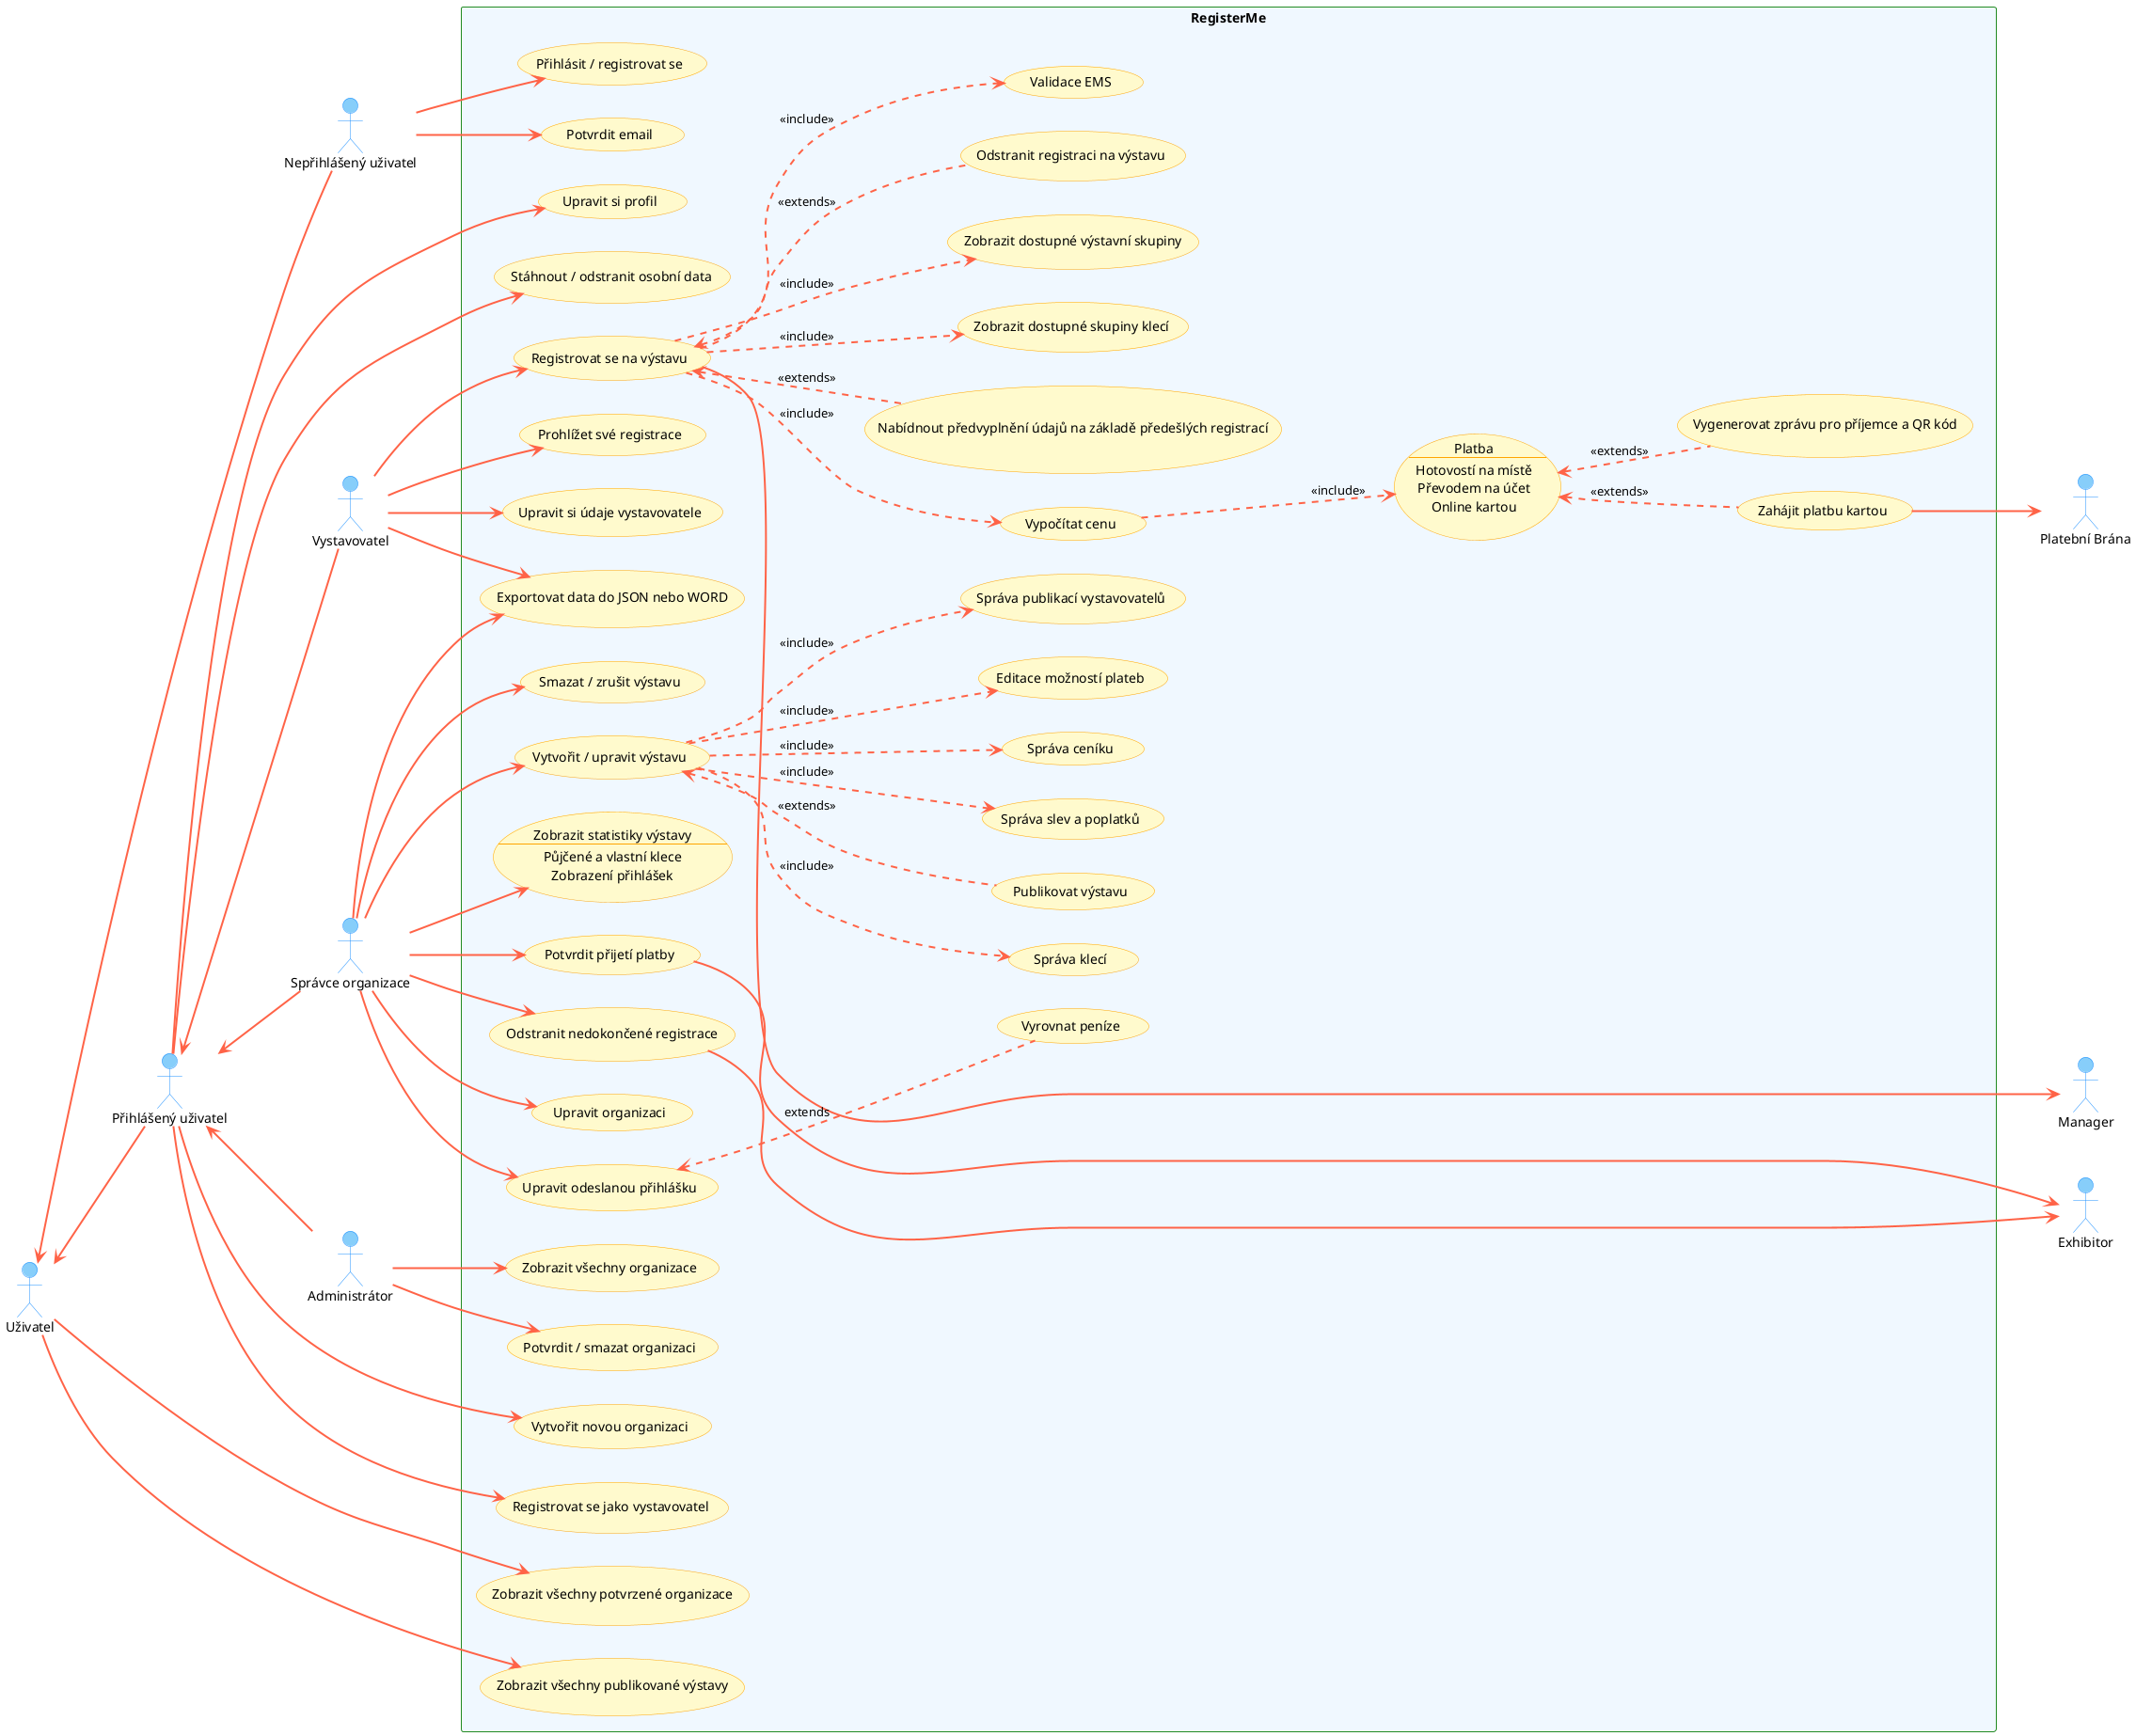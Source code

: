 @startuml
  skinparam actor {
    BackgroundColor #87CEFA
    BorderColor #1E90FF
    FontColor Black
  }
  
  skinparam usecase {
    BackgroundColor #FFFACD
    BorderColor #FFA500
    FontColor Black
  }

  skinparam rectangle {
    BackgroundColor #F0F8FF
    BorderColor #228B22
  }

  skinparam arrow {
    Color #FF6347
    Thickness 2
  }

  top to bottom direction
  left to right direction

  actor "Nepřihlášený uživatel" as anonym
  actor "Platební Brána" as gate
  actor "Uživatel" as user
  user <-- anonym
  actor "Přihlášený uživatel" as logged
  user <-- logged

  actor "Vystavovatel" as exhibitor
  logged <-- exhibitor
  actor "Správce organizace" as manager
  logged <-- manager
  actor "Administrátor" as admin
  logged <-- admin

  actor "Exhibitor" as SecondaryExhibitor
  actor "Manager" as SecondaryManager

  rectangle RegisterMe {
    
    usecase "Zobrazit všechny potvrzené organizace" as usecase1
    user --> usecase1
    
    usecase "Zobrazit všechny publikované výstavy" as usecase2
    user --> usecase2
    
    usecase "Vytvořit novou organizaci" as usecase3
    logged --> usecase3
    
    usecase "Vytvořit / upravit výstavu" as usecase4
    manager --> usecase4
    
    usecase "Registrovat se na výstavu" as usecase5
    exhibitor --> usecase5
    usecase5 -----> SecondaryManager
    
    usecase "Prohlížet své registrace" as usecase33
    exhibitor --> usecase33

    usecase usecase6 as "Zobrazit statistiky výstavy
    --
    Půjčené a vlastní klece
    Zobrazení přihlášek"
     manager --> usecase6
    
    usecase "Potvrdit / smazat organizaci" as usecase10
    admin --> usecase10
    
    usecase "Potvrdit přijetí platby" as usecase13
    manager --> usecase13
    usecase13 -----> SecondaryExhibitor
    
    usecase "Přihlásit / registrovat se" as usecase14
    anonym --> usecase14
    
    usecase "Zobrazit všechny organizace" as usecase15
    admin --> usecase15

    together {
      usecase "Nabídnout předvyplnění údajů na základě předešlých registrací" as usecase34
      usecase5 <.. usecase34 : << extends >>
    
      usecase "Zobrazit dostupné skupiny klecí" as usecase16
      usecase5 ..> usecase16 : << include >>
      
      usecase "Zobrazit dostupné výstavní skupiny" as usecase37
      usecase5 ..> usecase37 : << include >>
         
      usecase "Odstranit registraci na výstavu" as usecase17
      usecase5 <.. usecase17 : << extends >>
      
      usecase "Vypočítat cenu" as usecase11
      usecase5 ..> usecase11 : << include >>
        
      usecase usecase12 as "Platba 
      --
      Hotovostí na místě
      Převodem na účet
      Online kartou"
      usecase11 ..> usecase12 : << include >>
      
      usecase "Vygenerovat zprávu pro příjemce a QR kód" as usecase29
      usecase12 <.. usecase29 : << extends >>
      
       usecase "Zahájit platbu kartou" as usecase32
       usecase12 <.. usecase32 : << extends >>
       usecase32 --> gate
    }
       
    together {
      usecase "Správa klecí" as usecase7
      usecase4 ..> usecase7 : << include >>
     
      usecase "Správa slev a poplatků" as usecase8
      usecase4 ..> usecase8  : << include >>
      
      usecase "Správa ceníku" as usecase9
      usecase4 ..> usecase9 : << include >>
   
      usecase "Editace možností plateb" as usecase18
      usecase4 ..> usecase18  : << include >>
      
      usecase "Správa publikací vystavovatelů" as usecase19
      usecase4 ..> usecase19  : << include >>
      
      usecase "Publikovat výstavu" as usecase36
      usecase4 <.. usecase36  : << extends >>
    }
                                  
    usecase "Odstranit nedokončené registrace" as usecase20
    manager --> usecase20
    usecase20 --> SecondaryExhibitor
                            
    usecase "Registrovat se jako vystavovatel" as usecase21
    logged --> usecase21
                                                        
    usecase "Upravit si profil" as usecase22
    logged --> usecase22
    
    usecase "Upravit si údaje vystavovatele" as usecase23
    exhibitor --> usecase23
    
    usecase "Upravit organizaci" as usecase24
    manager --> usecase24
      
    usecase "Upravit odeslanou přihlášku" as usecase25
    manager --> usecase25
    
    usecase "Smazat / zrušit výstavu" as usecase35
    manager --> usecase35
      
    usecase "Vyrovnat peníze" as usecase26
    usecase25 <.. usecase26 : extends
    
    usecase "Exportovat data do JSON nebo WORD" as usecase27
    exhibitor --> usecase27
    manager --> usecase27
    
    usecase "Validace EMS" as usecase28
    usecase5 ..> usecase28 : << include >>
      
    usecase "Potvrdit email" as usecase30
    anonym --> usecase30
    
    usecase "Stáhnout / odstranit osobní data" as usecase31
    logged --> usecase31
  }

@enduml